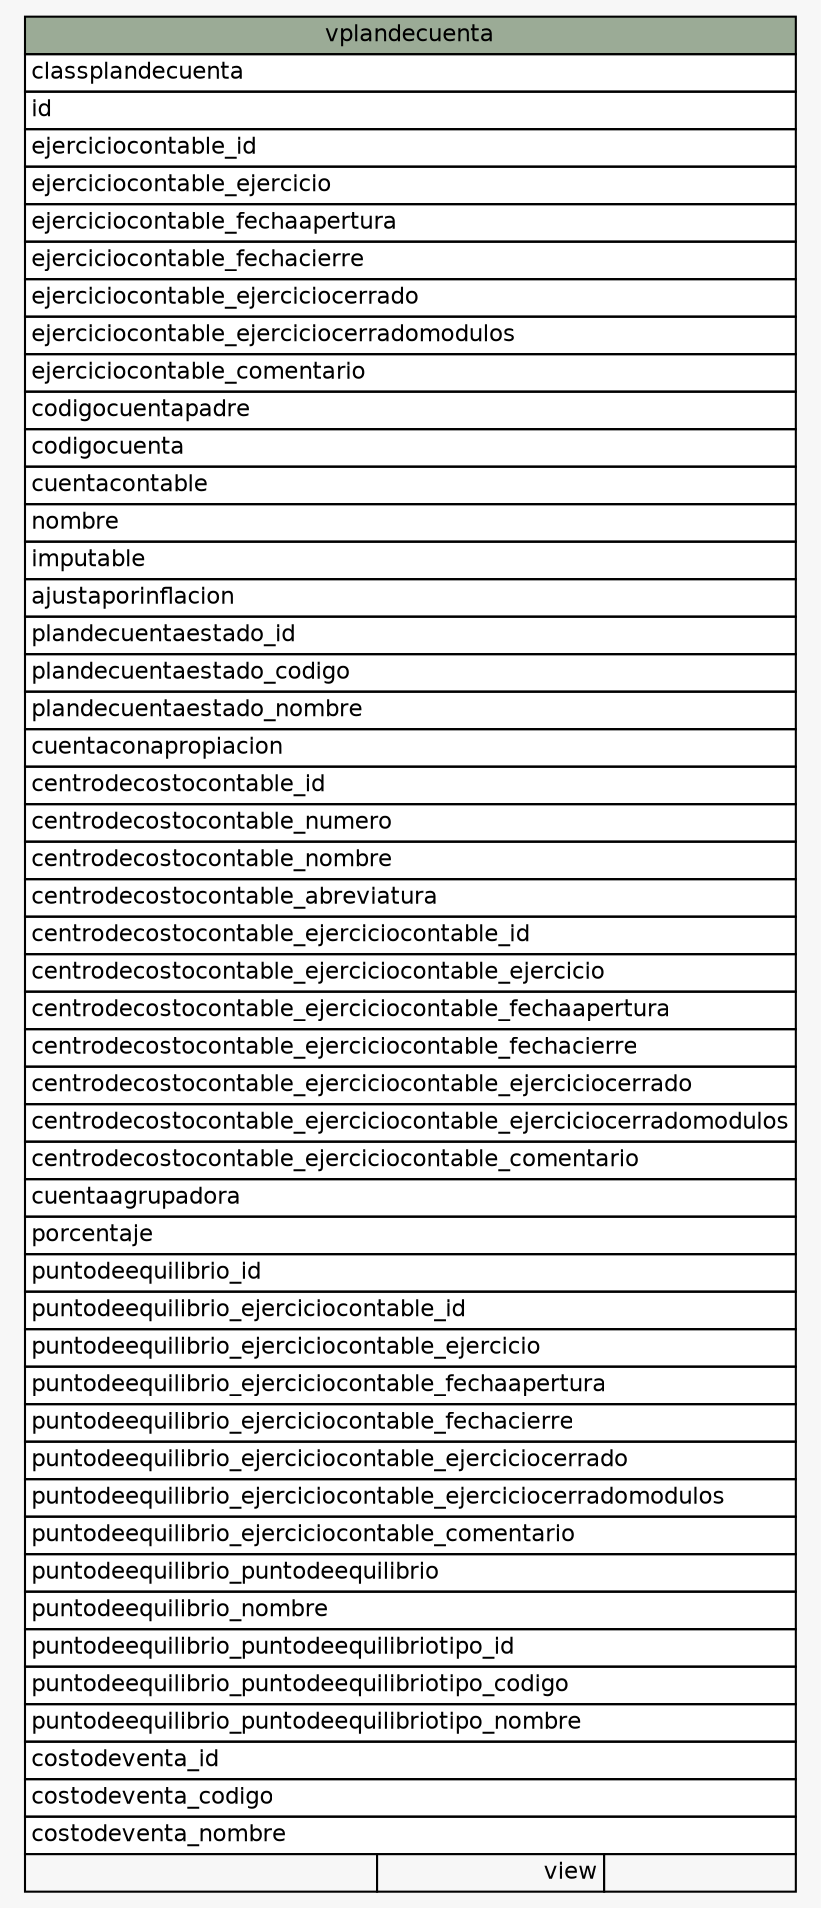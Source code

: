 // dot 2.38.0 on Windows 10 10.0
// SchemaSpy rev 590
digraph "vplandecuenta" {
  graph [
    rankdir="RL"
    bgcolor="#f7f7f7"
    nodesep="0.18"
    ranksep="0.46"
    fontname="Helvetica"
    fontsize="11"
  ];
  node [
    fontname="Helvetica"
    fontsize="11"
    shape="plaintext"
  ];
  edge [
    arrowsize="0.8"
  ];
  "vplandecuenta" [
    label=<
    <TABLE BORDER="0" CELLBORDER="1" CELLSPACING="0" BGCOLOR="#ffffff">
      <TR><TD COLSPAN="3" BGCOLOR="#9bab96" ALIGN="CENTER">vplandecuenta</TD></TR>
      <TR><TD PORT="classplandecuenta" COLSPAN="3" ALIGN="LEFT">classplandecuenta</TD></TR>
      <TR><TD PORT="id" COLSPAN="3" ALIGN="LEFT">id</TD></TR>
      <TR><TD PORT="ejerciciocontable_id" COLSPAN="3" ALIGN="LEFT">ejerciciocontable_id</TD></TR>
      <TR><TD PORT="ejerciciocontable_ejercicio" COLSPAN="3" ALIGN="LEFT">ejerciciocontable_ejercicio</TD></TR>
      <TR><TD PORT="ejerciciocontable_fechaapertura" COLSPAN="3" ALIGN="LEFT">ejerciciocontable_fechaapertura</TD></TR>
      <TR><TD PORT="ejerciciocontable_fechacierre" COLSPAN="3" ALIGN="LEFT">ejerciciocontable_fechacierre</TD></TR>
      <TR><TD PORT="ejerciciocontable_ejerciciocerrado" COLSPAN="3" ALIGN="LEFT">ejerciciocontable_ejerciciocerrado</TD></TR>
      <TR><TD PORT="ejerciciocontable_ejerciciocerradomodulos" COLSPAN="3" ALIGN="LEFT">ejerciciocontable_ejerciciocerradomodulos</TD></TR>
      <TR><TD PORT="ejerciciocontable_comentario" COLSPAN="3" ALIGN="LEFT">ejerciciocontable_comentario</TD></TR>
      <TR><TD PORT="codigocuentapadre" COLSPAN="3" ALIGN="LEFT">codigocuentapadre</TD></TR>
      <TR><TD PORT="codigocuenta" COLSPAN="3" ALIGN="LEFT">codigocuenta</TD></TR>
      <TR><TD PORT="cuentacontable" COLSPAN="3" ALIGN="LEFT">cuentacontable</TD></TR>
      <TR><TD PORT="nombre" COLSPAN="3" ALIGN="LEFT">nombre</TD></TR>
      <TR><TD PORT="imputable" COLSPAN="3" ALIGN="LEFT">imputable</TD></TR>
      <TR><TD PORT="ajustaporinflacion" COLSPAN="3" ALIGN="LEFT">ajustaporinflacion</TD></TR>
      <TR><TD PORT="plandecuentaestado_id" COLSPAN="3" ALIGN="LEFT">plandecuentaestado_id</TD></TR>
      <TR><TD PORT="plandecuentaestado_codigo" COLSPAN="3" ALIGN="LEFT">plandecuentaestado_codigo</TD></TR>
      <TR><TD PORT="plandecuentaestado_nombre" COLSPAN="3" ALIGN="LEFT">plandecuentaestado_nombre</TD></TR>
      <TR><TD PORT="cuentaconapropiacion" COLSPAN="3" ALIGN="LEFT">cuentaconapropiacion</TD></TR>
      <TR><TD PORT="centrodecostocontable_id" COLSPAN="3" ALIGN="LEFT">centrodecostocontable_id</TD></TR>
      <TR><TD PORT="centrodecostocontable_numero" COLSPAN="3" ALIGN="LEFT">centrodecostocontable_numero</TD></TR>
      <TR><TD PORT="centrodecostocontable_nombre" COLSPAN="3" ALIGN="LEFT">centrodecostocontable_nombre</TD></TR>
      <TR><TD PORT="centrodecostocontable_abreviatura" COLSPAN="3" ALIGN="LEFT">centrodecostocontable_abreviatura</TD></TR>
      <TR><TD PORT="centrodecostocontable_ejerciciocontable_id" COLSPAN="3" ALIGN="LEFT">centrodecostocontable_ejerciciocontable_id</TD></TR>
      <TR><TD PORT="centrodecostocontable_ejerciciocontable_ejercicio" COLSPAN="3" ALIGN="LEFT">centrodecostocontable_ejerciciocontable_ejercicio</TD></TR>
      <TR><TD PORT="centrodecostocontable_ejerciciocontable_fechaapertura" COLSPAN="3" ALIGN="LEFT">centrodecostocontable_ejerciciocontable_fechaapertura</TD></TR>
      <TR><TD PORT="centrodecostocontable_ejerciciocontable_fechacierre" COLSPAN="3" ALIGN="LEFT">centrodecostocontable_ejerciciocontable_fechacierre</TD></TR>
      <TR><TD PORT="centrodecostocontable_ejerciciocontable_ejerciciocerrado" COLSPAN="3" ALIGN="LEFT">centrodecostocontable_ejerciciocontable_ejerciciocerrado</TD></TR>
      <TR><TD PORT="centrodecostocontable_ejerciciocontable_ejerciciocerradomodulos" COLSPAN="3" ALIGN="LEFT">centrodecostocontable_ejerciciocontable_ejerciciocerradomodulos</TD></TR>
      <TR><TD PORT="centrodecostocontable_ejerciciocontable_comentario" COLSPAN="3" ALIGN="LEFT">centrodecostocontable_ejerciciocontable_comentario</TD></TR>
      <TR><TD PORT="cuentaagrupadora" COLSPAN="3" ALIGN="LEFT">cuentaagrupadora</TD></TR>
      <TR><TD PORT="porcentaje" COLSPAN="3" ALIGN="LEFT">porcentaje</TD></TR>
      <TR><TD PORT="puntodeequilibrio_id" COLSPAN="3" ALIGN="LEFT">puntodeequilibrio_id</TD></TR>
      <TR><TD PORT="puntodeequilibrio_ejerciciocontable_id" COLSPAN="3" ALIGN="LEFT">puntodeequilibrio_ejerciciocontable_id</TD></TR>
      <TR><TD PORT="puntodeequilibrio_ejerciciocontable_ejercicio" COLSPAN="3" ALIGN="LEFT">puntodeequilibrio_ejerciciocontable_ejercicio</TD></TR>
      <TR><TD PORT="puntodeequilibrio_ejerciciocontable_fechaapertura" COLSPAN="3" ALIGN="LEFT">puntodeequilibrio_ejerciciocontable_fechaapertura</TD></TR>
      <TR><TD PORT="puntodeequilibrio_ejerciciocontable_fechacierre" COLSPAN="3" ALIGN="LEFT">puntodeequilibrio_ejerciciocontable_fechacierre</TD></TR>
      <TR><TD PORT="puntodeequilibrio_ejerciciocontable_ejerciciocerrado" COLSPAN="3" ALIGN="LEFT">puntodeequilibrio_ejerciciocontable_ejerciciocerrado</TD></TR>
      <TR><TD PORT="puntodeequilibrio_ejerciciocontable_ejerciciocerradomodulos" COLSPAN="3" ALIGN="LEFT">puntodeequilibrio_ejerciciocontable_ejerciciocerradomodulos</TD></TR>
      <TR><TD PORT="puntodeequilibrio_ejerciciocontable_comentario" COLSPAN="3" ALIGN="LEFT">puntodeequilibrio_ejerciciocontable_comentario</TD></TR>
      <TR><TD PORT="puntodeequilibrio_puntodeequilibrio" COLSPAN="3" ALIGN="LEFT">puntodeequilibrio_puntodeequilibrio</TD></TR>
      <TR><TD PORT="puntodeequilibrio_nombre" COLSPAN="3" ALIGN="LEFT">puntodeequilibrio_nombre</TD></TR>
      <TR><TD PORT="puntodeequilibrio_puntodeequilibriotipo_id" COLSPAN="3" ALIGN="LEFT">puntodeequilibrio_puntodeequilibriotipo_id</TD></TR>
      <TR><TD PORT="puntodeequilibrio_puntodeequilibriotipo_codigo" COLSPAN="3" ALIGN="LEFT">puntodeequilibrio_puntodeequilibriotipo_codigo</TD></TR>
      <TR><TD PORT="puntodeequilibrio_puntodeequilibriotipo_nombre" COLSPAN="3" ALIGN="LEFT">puntodeequilibrio_puntodeequilibriotipo_nombre</TD></TR>
      <TR><TD PORT="costodeventa_id" COLSPAN="3" ALIGN="LEFT">costodeventa_id</TD></TR>
      <TR><TD PORT="costodeventa_codigo" COLSPAN="3" ALIGN="LEFT">costodeventa_codigo</TD></TR>
      <TR><TD PORT="costodeventa_nombre" COLSPAN="3" ALIGN="LEFT">costodeventa_nombre</TD></TR>
      <TR><TD ALIGN="LEFT" BGCOLOR="#f7f7f7">  </TD><TD ALIGN="RIGHT" BGCOLOR="#f7f7f7">view</TD><TD ALIGN="RIGHT" BGCOLOR="#f7f7f7">  </TD></TR>
    </TABLE>>
    URL="tables/vplandecuenta.html"
    tooltip="vplandecuenta"
  ];
}
